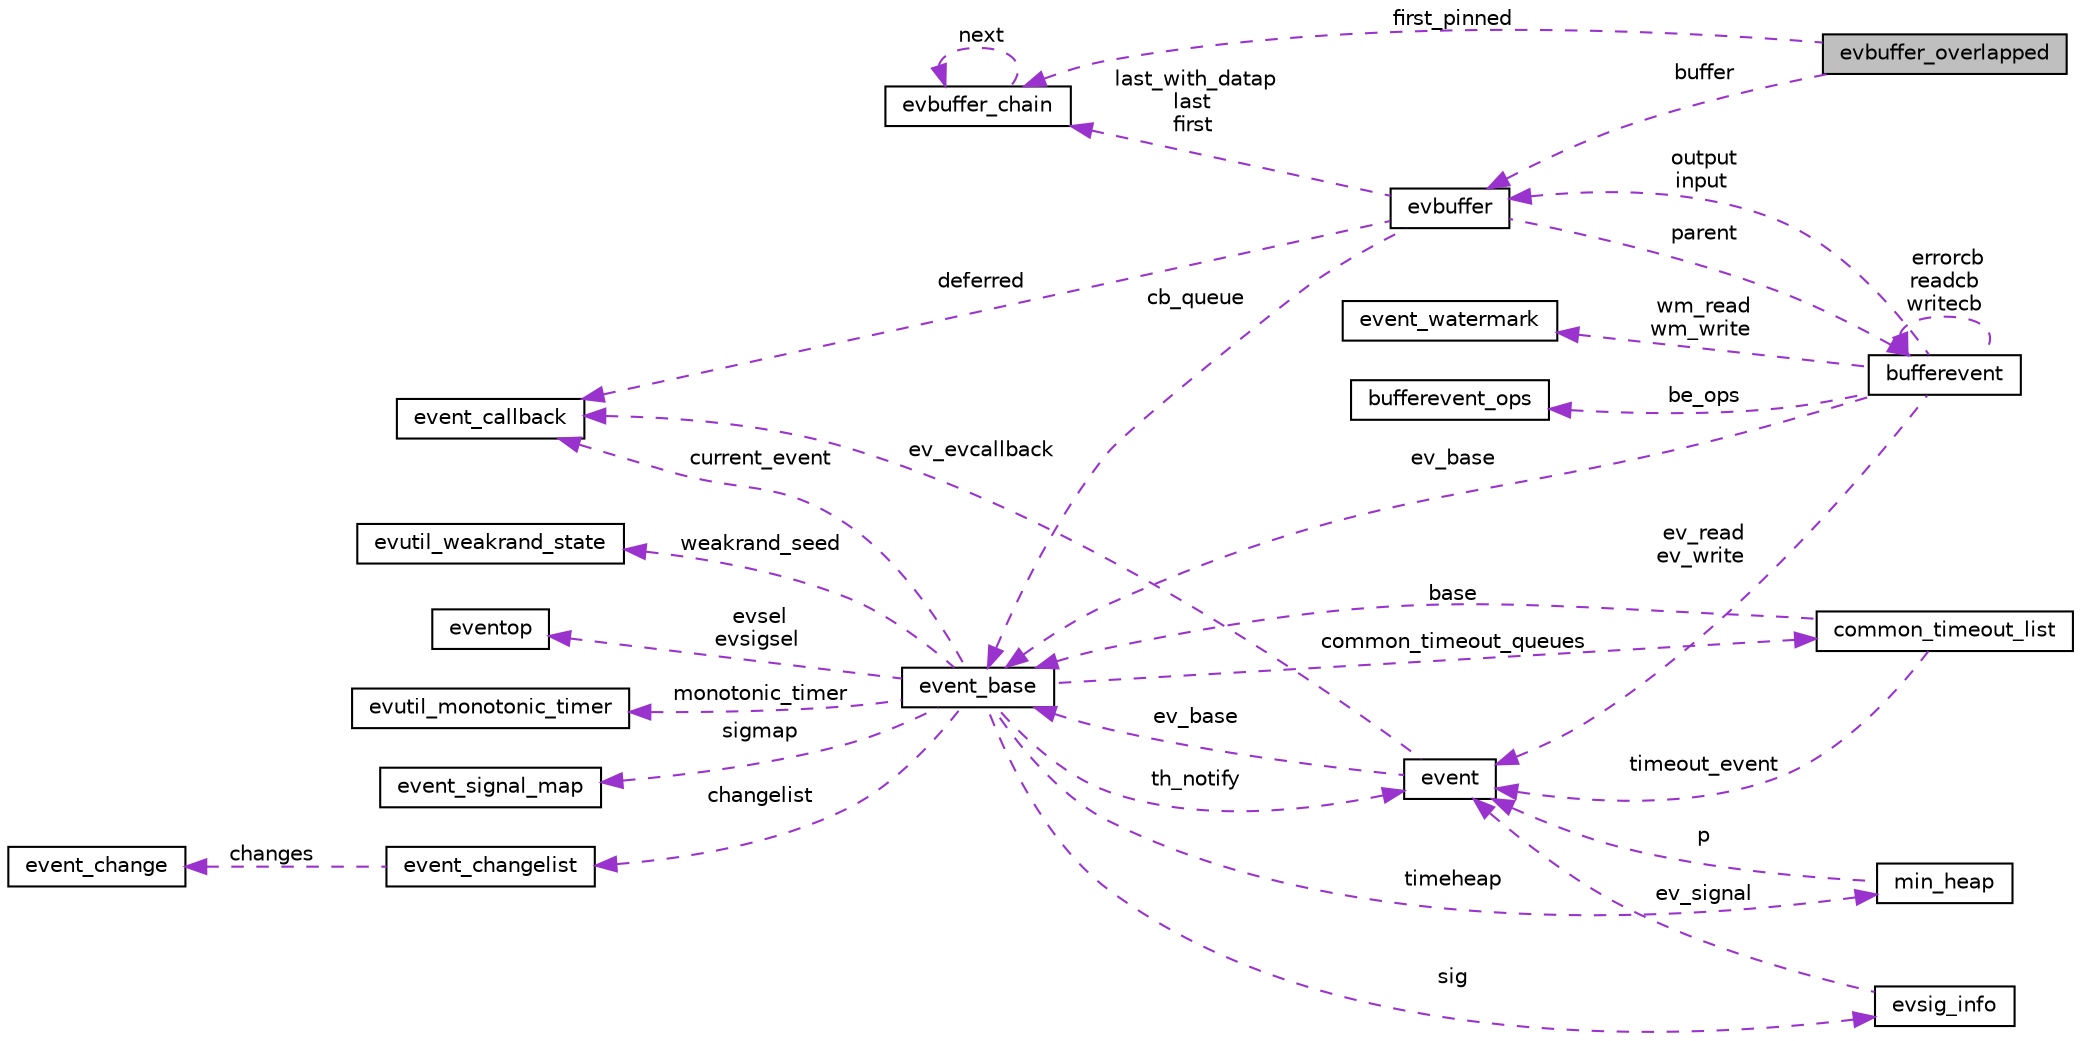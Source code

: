 digraph "evbuffer_overlapped"
{
 // LATEX_PDF_SIZE
  edge [fontname="Helvetica",fontsize="10",labelfontname="Helvetica",labelfontsize="10"];
  node [fontname="Helvetica",fontsize="10",shape=record];
  rankdir="LR";
  Node1 [label="evbuffer_overlapped",height=0.2,width=0.4,color="black", fillcolor="grey75", style="filled", fontcolor="black",tooltip=" "];
  Node2 -> Node1 [dir="back",color="darkorchid3",fontsize="10",style="dashed",label=" first_pinned" ,fontname="Helvetica"];
  Node2 [label="evbuffer_chain",height=0.2,width=0.4,color="black", fillcolor="white", style="filled",URL="$structevbuffer__chain.html",tooltip=" "];
  Node2 -> Node2 [dir="back",color="darkorchid3",fontsize="10",style="dashed",label=" next" ,fontname="Helvetica"];
  Node3 -> Node1 [dir="back",color="darkorchid3",fontsize="10",style="dashed",label=" buffer" ,fontname="Helvetica"];
  Node3 [label="evbuffer",height=0.2,width=0.4,color="black", fillcolor="white", style="filled",URL="$structevbuffer.html",tooltip=" "];
  Node4 -> Node3 [dir="back",color="darkorchid3",fontsize="10",style="dashed",label=" deferred" ,fontname="Helvetica"];
  Node4 [label="event_callback",height=0.2,width=0.4,color="black", fillcolor="white", style="filled",URL="$structevent__callback.html",tooltip=" "];
  Node2 -> Node3 [dir="back",color="darkorchid3",fontsize="10",style="dashed",label=" last_with_datap\nlast\nfirst" ,fontname="Helvetica"];
  Node5 -> Node3 [dir="back",color="darkorchid3",fontsize="10",style="dashed",label=" cb_queue" ,fontname="Helvetica"];
  Node5 [label="event_base",height=0.2,width=0.4,color="black", fillcolor="white", style="filled",URL="$structevent__base.html",tooltip=" "];
  Node6 -> Node5 [dir="back",color="darkorchid3",fontsize="10",style="dashed",label=" evsel\nevsigsel" ,fontname="Helvetica"];
  Node6 [label="eventop",height=0.2,width=0.4,color="black", fillcolor="white", style="filled",URL="$structeventop.html",tooltip=" "];
  Node7 -> Node5 [dir="back",color="darkorchid3",fontsize="10",style="dashed",label=" sig" ,fontname="Helvetica"];
  Node7 [label="evsig_info",height=0.2,width=0.4,color="black", fillcolor="white", style="filled",URL="$structevsig__info.html",tooltip=" "];
  Node8 -> Node7 [dir="back",color="darkorchid3",fontsize="10",style="dashed",label=" ev_signal" ,fontname="Helvetica"];
  Node8 [label="event",height=0.2,width=0.4,color="black", fillcolor="white", style="filled",URL="$structevent.html",tooltip=" "];
  Node4 -> Node8 [dir="back",color="darkorchid3",fontsize="10",style="dashed",label=" ev_evcallback" ,fontname="Helvetica"];
  Node5 -> Node8 [dir="back",color="darkorchid3",fontsize="10",style="dashed",label=" ev_base" ,fontname="Helvetica"];
  Node9 -> Node5 [dir="back",color="darkorchid3",fontsize="10",style="dashed",label=" timeheap" ,fontname="Helvetica"];
  Node9 [label="min_heap",height=0.2,width=0.4,color="black", fillcolor="white", style="filled",URL="$structmin__heap.html",tooltip=" "];
  Node8 -> Node9 [dir="back",color="darkorchid3",fontsize="10",style="dashed",label=" p" ,fontname="Helvetica"];
  Node8 -> Node5 [dir="back",color="darkorchid3",fontsize="10",style="dashed",label=" th_notify" ,fontname="Helvetica"];
  Node4 -> Node5 [dir="back",color="darkorchid3",fontsize="10",style="dashed",label=" current_event" ,fontname="Helvetica"];
  Node10 -> Node5 [dir="back",color="darkorchid3",fontsize="10",style="dashed",label=" common_timeout_queues" ,fontname="Helvetica"];
  Node10 [label="common_timeout_list",height=0.2,width=0.4,color="black", fillcolor="white", style="filled",URL="$structcommon__timeout__list.html",tooltip=" "];
  Node8 -> Node10 [dir="back",color="darkorchid3",fontsize="10",style="dashed",label=" timeout_event" ,fontname="Helvetica"];
  Node5 -> Node10 [dir="back",color="darkorchid3",fontsize="10",style="dashed",label=" base" ,fontname="Helvetica"];
  Node11 -> Node5 [dir="back",color="darkorchid3",fontsize="10",style="dashed",label=" monotonic_timer" ,fontname="Helvetica"];
  Node11 [label="evutil_monotonic_timer",height=0.2,width=0.4,color="black", fillcolor="white", style="filled",URL="$structevutil__monotonic__timer.html",tooltip=" "];
  Node12 -> Node5 [dir="back",color="darkorchid3",fontsize="10",style="dashed",label=" sigmap" ,fontname="Helvetica"];
  Node12 [label="event_signal_map",height=0.2,width=0.4,color="black", fillcolor="white", style="filled",URL="$structevent__signal__map.html",tooltip=" "];
  Node13 -> Node5 [dir="back",color="darkorchid3",fontsize="10",style="dashed",label=" changelist" ,fontname="Helvetica"];
  Node13 [label="event_changelist",height=0.2,width=0.4,color="black", fillcolor="white", style="filled",URL="$structevent__changelist.html",tooltip=" "];
  Node14 -> Node13 [dir="back",color="darkorchid3",fontsize="10",style="dashed",label=" changes" ,fontname="Helvetica"];
  Node14 [label="event_change",height=0.2,width=0.4,color="black", fillcolor="white", style="filled",URL="$structevent__change.html",tooltip=" "];
  Node15 -> Node5 [dir="back",color="darkorchid3",fontsize="10",style="dashed",label=" weakrand_seed" ,fontname="Helvetica"];
  Node15 [label="evutil_weakrand_state",height=0.2,width=0.4,color="black", fillcolor="white", style="filled",URL="$structevutil__weakrand__state.html",tooltip=" "];
  Node16 -> Node3 [dir="back",color="darkorchid3",fontsize="10",style="dashed",label=" parent" ,fontname="Helvetica"];
  Node16 [label="bufferevent",height=0.2,width=0.4,color="black", fillcolor="white", style="filled",URL="$structbufferevent.html",tooltip=" "];
  Node17 -> Node16 [dir="back",color="darkorchid3",fontsize="10",style="dashed",label=" wm_read\nwm_write" ,fontname="Helvetica"];
  Node17 [label="event_watermark",height=0.2,width=0.4,color="black", fillcolor="white", style="filled",URL="$structevent__watermark.html",tooltip=" "];
  Node8 -> Node16 [dir="back",color="darkorchid3",fontsize="10",style="dashed",label=" ev_read\nev_write" ,fontname="Helvetica"];
  Node3 -> Node16 [dir="back",color="darkorchid3",fontsize="10",style="dashed",label=" output\ninput" ,fontname="Helvetica"];
  Node5 -> Node16 [dir="back",color="darkorchid3",fontsize="10",style="dashed",label=" ev_base" ,fontname="Helvetica"];
  Node16 -> Node16 [dir="back",color="darkorchid3",fontsize="10",style="dashed",label=" errorcb\nreadcb\nwritecb" ,fontname="Helvetica"];
  Node18 -> Node16 [dir="back",color="darkorchid3",fontsize="10",style="dashed",label=" be_ops" ,fontname="Helvetica"];
  Node18 [label="bufferevent_ops",height=0.2,width=0.4,color="black", fillcolor="white", style="filled",URL="$structbufferevent__ops.html",tooltip=" "];
}
